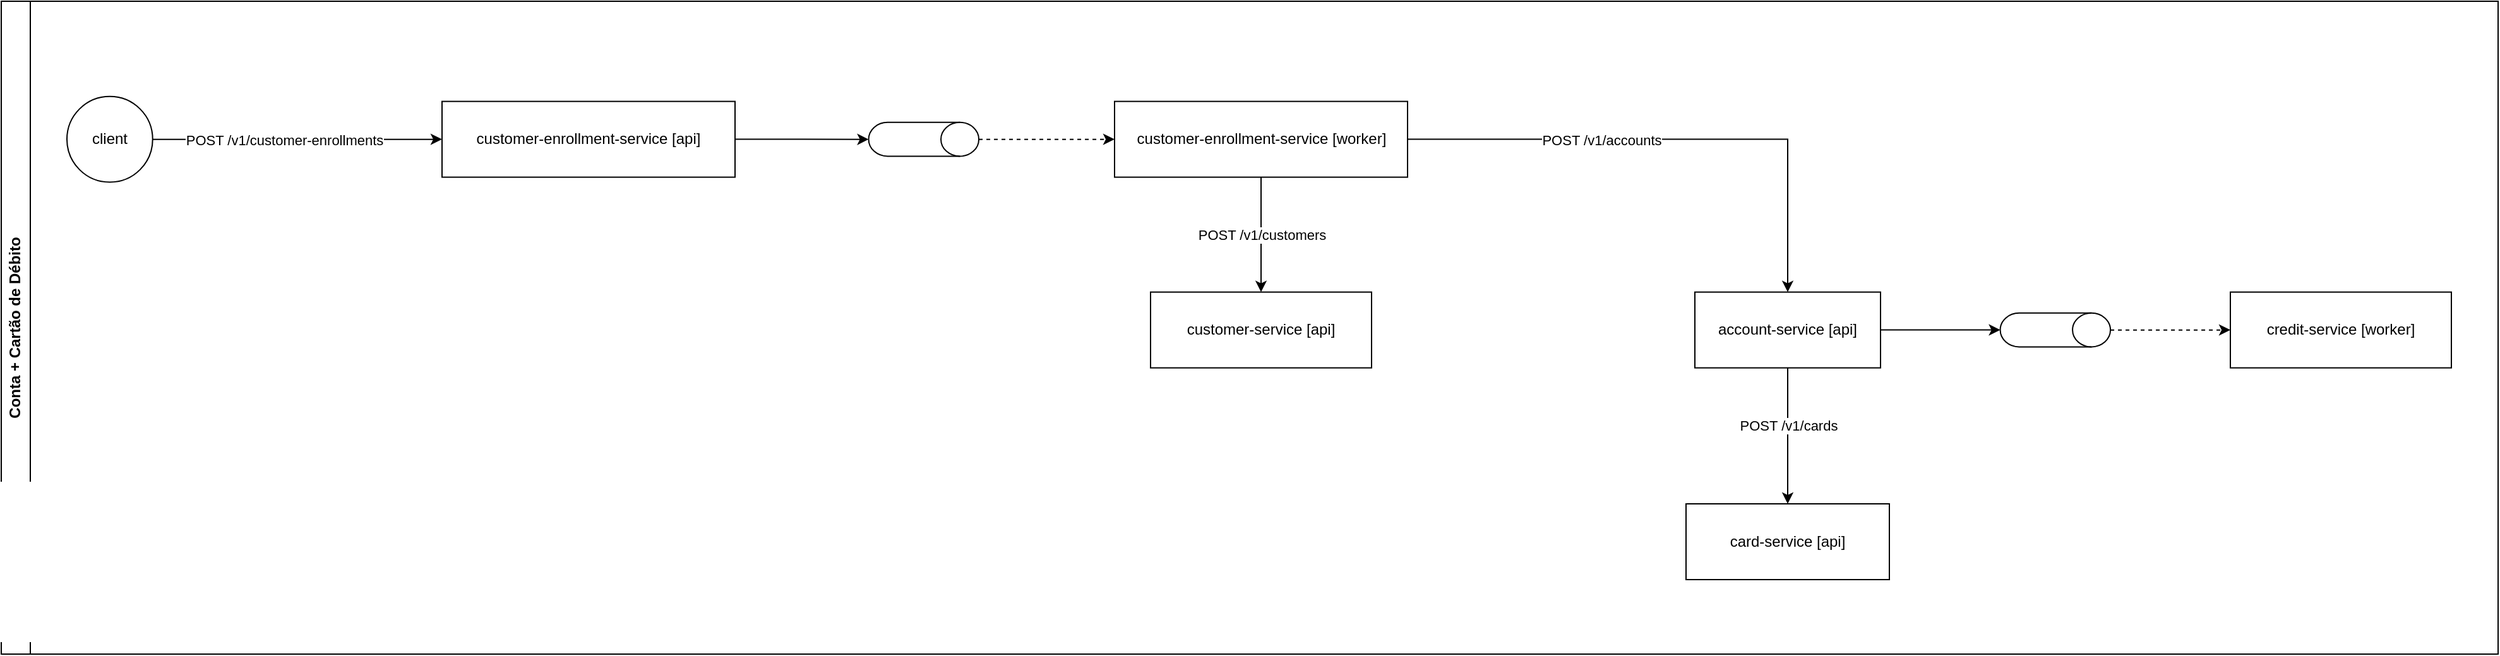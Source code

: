 <mxfile version="24.2.0" type="github">
  <diagram name="Aquisição" id="ENa7H910YA-1PAjf6cWz">
    <mxGraphModel dx="2993" dy="551" grid="0" gridSize="10" guides="1" tooltips="1" connect="1" arrows="1" fold="1" page="0" pageScale="1" pageWidth="827" pageHeight="1169" math="0" shadow="0">
      <root>
        <mxCell id="0" />
        <mxCell id="1" parent="0" />
        <mxCell id="Wp_WkxRwhoHhFkrrZC_Q-28" value="Conta + Cartão de Débito" style="swimlane;horizontal=0;whiteSpace=wrap;html=1;" parent="1" vertex="1">
          <mxGeometry x="-903" y="539" width="1977" height="517" as="geometry">
            <mxRectangle x="-886" y="467" width="32" height="517" as="alternateBounds" />
          </mxGeometry>
        </mxCell>
        <mxCell id="1FoCxjb-TiXzHSirk8Zt-49" value="customer-service [api]" style="rounded=0;whiteSpace=wrap;html=1;" parent="Wp_WkxRwhoHhFkrrZC_Q-28" vertex="1">
          <mxGeometry x="910" y="230.31" width="175" height="60" as="geometry" />
        </mxCell>
        <mxCell id="Wp_WkxRwhoHhFkrrZC_Q-1" value="account-service [api]" style="rounded=0;whiteSpace=wrap;html=1;glass=0;" parent="Wp_WkxRwhoHhFkrrZC_Q-28" vertex="1">
          <mxGeometry x="1341" y="230.31" width="147" height="60" as="geometry" />
        </mxCell>
        <mxCell id="Wp_WkxRwhoHhFkrrZC_Q-2" style="edgeStyle=orthogonalEdgeStyle;rounded=0;orthogonalLoop=1;jettySize=auto;html=1;exitX=1;exitY=0.5;exitDx=0;exitDy=0;" parent="Wp_WkxRwhoHhFkrrZC_Q-28" source="oA3a6A8rgNRffjd3Hwyr-4" target="Wp_WkxRwhoHhFkrrZC_Q-1" edge="1">
          <mxGeometry relative="1" as="geometry" />
        </mxCell>
        <mxCell id="Wp_WkxRwhoHhFkrrZC_Q-5" value="POST /v1/accounts" style="edgeLabel;html=1;align=center;verticalAlign=middle;resizable=0;points=[];" parent="Wp_WkxRwhoHhFkrrZC_Q-2" vertex="1" connectable="0">
          <mxGeometry x="-0.147" relative="1" as="geometry">
            <mxPoint x="-27" as="offset" />
          </mxGeometry>
        </mxCell>
        <mxCell id="Wp_WkxRwhoHhFkrrZC_Q-3" value="card-service [api]" style="rounded=0;whiteSpace=wrap;html=1;" parent="Wp_WkxRwhoHhFkrrZC_Q-28" vertex="1">
          <mxGeometry x="1334" y="398" width="161" height="60" as="geometry" />
        </mxCell>
        <mxCell id="Wp_WkxRwhoHhFkrrZC_Q-4" style="edgeStyle=orthogonalEdgeStyle;rounded=0;orthogonalLoop=1;jettySize=auto;html=1;" parent="Wp_WkxRwhoHhFkrrZC_Q-28" source="Wp_WkxRwhoHhFkrrZC_Q-1" target="Wp_WkxRwhoHhFkrrZC_Q-3" edge="1">
          <mxGeometry relative="1" as="geometry" />
        </mxCell>
        <mxCell id="Wp_WkxRwhoHhFkrrZC_Q-6" value="POST /v1/cards" style="edgeLabel;html=1;align=center;verticalAlign=middle;resizable=0;points=[];" parent="Wp_WkxRwhoHhFkrrZC_Q-4" vertex="1" connectable="0">
          <mxGeometry x="-0.158" relative="1" as="geometry">
            <mxPoint as="offset" />
          </mxGeometry>
        </mxCell>
        <mxCell id="oA3a6A8rgNRffjd3Hwyr-6" style="edgeStyle=orthogonalEdgeStyle;rounded=0;orthogonalLoop=1;jettySize=auto;html=1;" edge="1" parent="Wp_WkxRwhoHhFkrrZC_Q-28" source="oA3a6A8rgNRffjd3Hwyr-2" target="oA3a6A8rgNRffjd3Hwyr-3">
          <mxGeometry relative="1" as="geometry" />
        </mxCell>
        <mxCell id="oA3a6A8rgNRffjd3Hwyr-2" value="customer-enrollment-service [api]" style="rounded=0;whiteSpace=wrap;html=1;" vertex="1" parent="Wp_WkxRwhoHhFkrrZC_Q-28">
          <mxGeometry x="349" y="79.31" width="232" height="60" as="geometry" />
        </mxCell>
        <mxCell id="oA3a6A8rgNRffjd3Hwyr-7" style="edgeStyle=orthogonalEdgeStyle;rounded=0;orthogonalLoop=1;jettySize=auto;html=1;entryX=0;entryY=0.5;entryDx=0;entryDy=0;dashed=1;" edge="1" parent="Wp_WkxRwhoHhFkrrZC_Q-28" source="oA3a6A8rgNRffjd3Hwyr-3" target="oA3a6A8rgNRffjd3Hwyr-4">
          <mxGeometry relative="1" as="geometry" />
        </mxCell>
        <mxCell id="oA3a6A8rgNRffjd3Hwyr-3" value="" style="shape=cylinder3;whiteSpace=wrap;html=1;boundedLbl=1;backgroundOutline=1;size=15;rotation=90;portConstraintRotation=0;metaEdit=0;" vertex="1" parent="Wp_WkxRwhoHhFkrrZC_Q-28">
          <mxGeometry x="717" y="65.69" width="26.82" height="87.25" as="geometry" />
        </mxCell>
        <mxCell id="oA3a6A8rgNRffjd3Hwyr-5" value="POST /v1/customers" style="edgeStyle=orthogonalEdgeStyle;rounded=0;orthogonalLoop=1;jettySize=auto;html=1;entryX=0.5;entryY=0;entryDx=0;entryDy=0;" edge="1" parent="Wp_WkxRwhoHhFkrrZC_Q-28" source="oA3a6A8rgNRffjd3Hwyr-4" target="1FoCxjb-TiXzHSirk8Zt-49">
          <mxGeometry relative="1" as="geometry" />
        </mxCell>
        <mxCell id="oA3a6A8rgNRffjd3Hwyr-4" value="customer-enrollment-service [worker]" style="rounded=0;whiteSpace=wrap;html=1;" vertex="1" parent="Wp_WkxRwhoHhFkrrZC_Q-28">
          <mxGeometry x="881.5" y="79.31" width="232" height="60" as="geometry" />
        </mxCell>
        <mxCell id="oA3a6A8rgNRffjd3Hwyr-9" style="edgeStyle=orthogonalEdgeStyle;rounded=0;orthogonalLoop=1;jettySize=auto;html=1;entryX=0;entryY=0.5;entryDx=0;entryDy=0;" edge="1" parent="Wp_WkxRwhoHhFkrrZC_Q-28" source="oA3a6A8rgNRffjd3Hwyr-8" target="oA3a6A8rgNRffjd3Hwyr-2">
          <mxGeometry relative="1" as="geometry">
            <Array as="points">
              <mxPoint x="255" y="109" />
              <mxPoint x="255" y="109" />
            </Array>
          </mxGeometry>
        </mxCell>
        <mxCell id="oA3a6A8rgNRffjd3Hwyr-10" value="POST /v1/customer-enrollments" style="edgeLabel;html=1;align=center;verticalAlign=middle;resizable=0;points=[];" vertex="1" connectable="0" parent="oA3a6A8rgNRffjd3Hwyr-9">
          <mxGeometry x="-0.139" y="1" relative="1" as="geometry">
            <mxPoint x="5" y="1" as="offset" />
          </mxGeometry>
        </mxCell>
        <mxCell id="oA3a6A8rgNRffjd3Hwyr-8" value="client" style="ellipse;whiteSpace=wrap;html=1;aspect=fixed;" vertex="1" parent="Wp_WkxRwhoHhFkrrZC_Q-28">
          <mxGeometry x="52" y="75.37" width="67.87" height="67.87" as="geometry" />
        </mxCell>
        <mxCell id="oA3a6A8rgNRffjd3Hwyr-12" value="credit-service [worker]" style="rounded=0;whiteSpace=wrap;html=1;" vertex="1" parent="Wp_WkxRwhoHhFkrrZC_Q-28">
          <mxGeometry x="1765" y="230.31" width="175" height="60" as="geometry" />
        </mxCell>
        <mxCell id="oA3a6A8rgNRffjd3Hwyr-17" style="edgeStyle=orthogonalEdgeStyle;rounded=0;orthogonalLoop=1;jettySize=auto;html=1;entryX=0;entryY=0.5;entryDx=0;entryDy=0;dashed=1;" edge="1" parent="Wp_WkxRwhoHhFkrrZC_Q-28" source="oA3a6A8rgNRffjd3Hwyr-15" target="oA3a6A8rgNRffjd3Hwyr-12">
          <mxGeometry relative="1" as="geometry" />
        </mxCell>
        <mxCell id="oA3a6A8rgNRffjd3Hwyr-15" value="" style="shape=cylinder3;whiteSpace=wrap;html=1;boundedLbl=1;backgroundOutline=1;size=15;rotation=90;portConstraintRotation=0;metaEdit=0;shadow=0;" vertex="1" parent="Wp_WkxRwhoHhFkrrZC_Q-28">
          <mxGeometry x="1613" y="216.68" width="26.82" height="87.25" as="geometry" />
        </mxCell>
        <mxCell id="oA3a6A8rgNRffjd3Hwyr-16" style="edgeStyle=orthogonalEdgeStyle;rounded=0;orthogonalLoop=1;jettySize=auto;html=1;entryX=0.5;entryY=1;entryDx=0;entryDy=0;entryPerimeter=0;" edge="1" parent="Wp_WkxRwhoHhFkrrZC_Q-28" source="Wp_WkxRwhoHhFkrrZC_Q-1" target="oA3a6A8rgNRffjd3Hwyr-15">
          <mxGeometry relative="1" as="geometry" />
        </mxCell>
      </root>
    </mxGraphModel>
  </diagram>
</mxfile>

